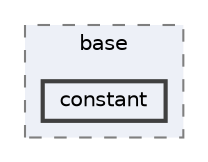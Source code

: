 digraph "repository/core/src/main/java/com/sterlite/cal/core/base/constant"
{
 // LATEX_PDF_SIZE
  bgcolor="transparent";
  edge [fontname=Helvetica,fontsize=10,labelfontname=Helvetica,labelfontsize=10];
  node [fontname=Helvetica,fontsize=10,shape=box,height=0.2,width=0.4];
  compound=true
  subgraph clusterdir_902db5f67e26a8d89efa7910f6fb79ba {
    graph [ bgcolor="#edf0f7", pencolor="grey50", label="base", fontname=Helvetica,fontsize=10 style="filled,dashed", URL="dir_902db5f67e26a8d89efa7910f6fb79ba.html",tooltip=""]
  dir_21925f8bc0af0129d964a9ee1cf97e49 [label="constant", fillcolor="#edf0f7", color="grey25", style="filled,bold", URL="dir_21925f8bc0af0129d964a9ee1cf97e49.html",tooltip=""];
  }
}
